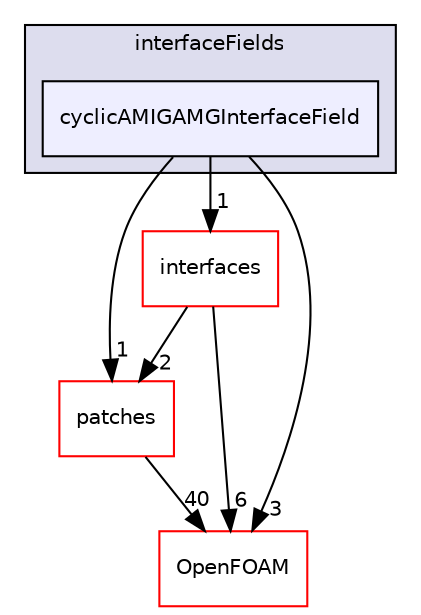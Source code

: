 digraph "src/meshTools/AMIInterpolation/GAMG/interfaceFields/cyclicAMIGAMGInterfaceField" {
  bgcolor=transparent;
  compound=true
  node [ fontsize="10", fontname="Helvetica"];
  edge [ labelfontsize="10", labelfontname="Helvetica"];
  subgraph clusterdir_ba37732824743746d5dc478f4a86e8b1 {
    graph [ bgcolor="#ddddee", pencolor="black", label="interfaceFields" fontname="Helvetica", fontsize="10", URL="dir_ba37732824743746d5dc478f4a86e8b1.html"]
  dir_20cea6be7f1c04d4a58856830c8afcad [shape=box, label="cyclicAMIGAMGInterfaceField", style="filled", fillcolor="#eeeeff", pencolor="black", URL="dir_20cea6be7f1c04d4a58856830c8afcad.html"];
  }
  dir_a6141d48dba2d87e5f30618f4717b8ec [shape=box label="interfaces" color="red" URL="dir_a6141d48dba2d87e5f30618f4717b8ec.html"];
  dir_e48036504f77ea988a54ffba425a88d8 [shape=box label="patches" color="red" URL="dir_e48036504f77ea988a54ffba425a88d8.html"];
  dir_c5473ff19b20e6ec4dfe5c310b3778a8 [shape=box label="OpenFOAM" color="red" URL="dir_c5473ff19b20e6ec4dfe5c310b3778a8.html"];
  dir_a6141d48dba2d87e5f30618f4717b8ec->dir_e48036504f77ea988a54ffba425a88d8 [headlabel="2", labeldistance=1.5 headhref="dir_001760_001763.html"];
  dir_a6141d48dba2d87e5f30618f4717b8ec->dir_c5473ff19b20e6ec4dfe5c310b3778a8 [headlabel="6", labeldistance=1.5 headhref="dir_001760_001888.html"];
  dir_20cea6be7f1c04d4a58856830c8afcad->dir_a6141d48dba2d87e5f30618f4717b8ec [headlabel="1", labeldistance=1.5 headhref="dir_001759_001760.html"];
  dir_20cea6be7f1c04d4a58856830c8afcad->dir_e48036504f77ea988a54ffba425a88d8 [headlabel="1", labeldistance=1.5 headhref="dir_001759_001763.html"];
  dir_20cea6be7f1c04d4a58856830c8afcad->dir_c5473ff19b20e6ec4dfe5c310b3778a8 [headlabel="3", labeldistance=1.5 headhref="dir_001759_001888.html"];
  dir_e48036504f77ea988a54ffba425a88d8->dir_c5473ff19b20e6ec4dfe5c310b3778a8 [headlabel="40", labeldistance=1.5 headhref="dir_001763_001888.html"];
}
